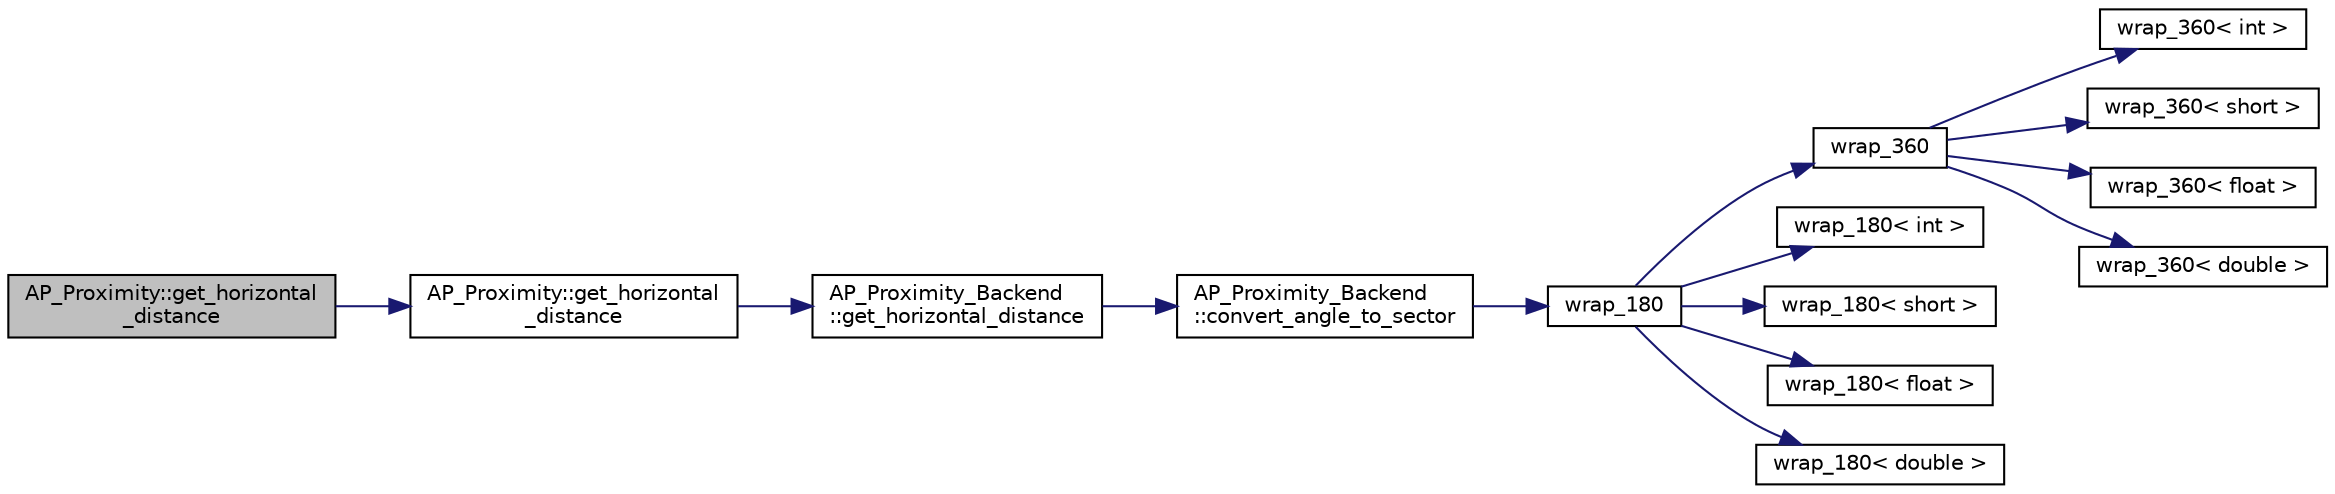 digraph "AP_Proximity::get_horizontal_distance"
{
 // INTERACTIVE_SVG=YES
  edge [fontname="Helvetica",fontsize="10",labelfontname="Helvetica",labelfontsize="10"];
  node [fontname="Helvetica",fontsize="10",shape=record];
  rankdir="LR";
  Node1 [label="AP_Proximity::get_horizontal\l_distance",height=0.2,width=0.4,color="black", fillcolor="grey75", style="filled", fontcolor="black"];
  Node1 -> Node2 [color="midnightblue",fontsize="10",style="solid",fontname="Helvetica"];
  Node2 [label="AP_Proximity::get_horizontal\l_distance",height=0.2,width=0.4,color="black", fillcolor="white", style="filled",URL="$classAP__Proximity.html#a945a764cbfc8e386cc45431233baeeb6"];
  Node2 -> Node3 [color="midnightblue",fontsize="10",style="solid",fontname="Helvetica"];
  Node3 [label="AP_Proximity_Backend\l::get_horizontal_distance",height=0.2,width=0.4,color="black", fillcolor="white", style="filled",URL="$classAP__Proximity__Backend.html#aded809bfb82690c08792c668089c405b"];
  Node3 -> Node4 [color="midnightblue",fontsize="10",style="solid",fontname="Helvetica"];
  Node4 [label="AP_Proximity_Backend\l::convert_angle_to_sector",height=0.2,width=0.4,color="black", fillcolor="white", style="filled",URL="$classAP__Proximity__Backend.html#a69b08f5fe399b40d9d1b0f6ee3696a1b"];
  Node4 -> Node5 [color="midnightblue",fontsize="10",style="solid",fontname="Helvetica"];
  Node5 [label="wrap_180",height=0.2,width=0.4,color="black", fillcolor="white", style="filled",URL="$AP__Math_8cpp.html#a603d717bc95dd546b9e2c4da57b88a39"];
  Node5 -> Node6 [color="midnightblue",fontsize="10",style="solid",fontname="Helvetica"];
  Node6 [label="wrap_360",height=0.2,width=0.4,color="black", fillcolor="white", style="filled",URL="$AP__Math_8cpp.html#aac44349f9b159f31fc43fe924d52f7fc"];
  Node6 -> Node7 [color="midnightblue",fontsize="10",style="solid",fontname="Helvetica"];
  Node7 [label="wrap_360\< int \>",height=0.2,width=0.4,color="black", fillcolor="white", style="filled",URL="$AP__Math_8cpp.html#ad909fc5c89c69617f13018963a685bd5"];
  Node6 -> Node8 [color="midnightblue",fontsize="10",style="solid",fontname="Helvetica"];
  Node8 [label="wrap_360\< short \>",height=0.2,width=0.4,color="black", fillcolor="white", style="filled",URL="$AP__Math_8cpp.html#a3c6b3854a342ae989b7c2296b4c6c6ec"];
  Node6 -> Node9 [color="midnightblue",fontsize="10",style="solid",fontname="Helvetica"];
  Node9 [label="wrap_360\< float \>",height=0.2,width=0.4,color="black", fillcolor="white", style="filled",URL="$AP__Math_8cpp.html#ad75d42039e8eda0c32431b8882b46fc4"];
  Node6 -> Node10 [color="midnightblue",fontsize="10",style="solid",fontname="Helvetica"];
  Node10 [label="wrap_360\< double \>",height=0.2,width=0.4,color="black", fillcolor="white", style="filled",URL="$AP__Math_8cpp.html#aaf5c8a69731644be38edeaedbd1b1c8d"];
  Node5 -> Node11 [color="midnightblue",fontsize="10",style="solid",fontname="Helvetica"];
  Node11 [label="wrap_180\< int \>",height=0.2,width=0.4,color="black", fillcolor="white", style="filled",URL="$AP__Math_8cpp.html#a02a2cf5a700e31fcf6b444311939d6f8"];
  Node5 -> Node12 [color="midnightblue",fontsize="10",style="solid",fontname="Helvetica"];
  Node12 [label="wrap_180\< short \>",height=0.2,width=0.4,color="black", fillcolor="white", style="filled",URL="$AP__Math_8cpp.html#a3a086dd71d651cf1d4a28ec87decb8b0"];
  Node5 -> Node13 [color="midnightblue",fontsize="10",style="solid",fontname="Helvetica"];
  Node13 [label="wrap_180\< float \>",height=0.2,width=0.4,color="black", fillcolor="white", style="filled",URL="$AP__Math_8cpp.html#abfa396c065d0b24a9fd841beb6404a7b"];
  Node5 -> Node14 [color="midnightblue",fontsize="10",style="solid",fontname="Helvetica"];
  Node14 [label="wrap_180\< double \>",height=0.2,width=0.4,color="black", fillcolor="white", style="filled",URL="$AP__Math_8cpp.html#addf2d396e8779d86f1296f2fecf105e4"];
}
